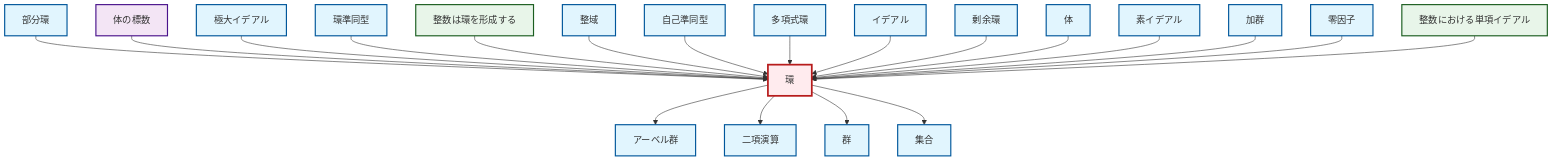 graph TD
    classDef definition fill:#e1f5fe,stroke:#01579b,stroke-width:2px
    classDef theorem fill:#f3e5f5,stroke:#4a148c,stroke-width:2px
    classDef axiom fill:#fff3e0,stroke:#e65100,stroke-width:2px
    classDef example fill:#e8f5e9,stroke:#1b5e20,stroke-width:2px
    classDef current fill:#ffebee,stroke:#b71c1c,stroke-width:3px
    def-ring["環"]:::definition
    def-subring["部分環"]:::definition
    def-set["集合"]:::definition
    thm-field-characteristic["体の標数"]:::theorem
    def-ideal["イデアル"]:::definition
    def-ring-homomorphism["環準同型"]:::definition
    def-zero-divisor["零因子"]:::definition
    def-prime-ideal["素イデアル"]:::definition
    def-maximal-ideal["極大イデアル"]:::definition
    def-integral-domain["整域"]:::definition
    def-module["加群"]:::definition
    def-polynomial-ring["多項式環"]:::definition
    def-quotient-ring["剰余環"]:::definition
    def-field["体"]:::definition
    def-group["群"]:::definition
    def-endomorphism["自己準同型"]:::definition
    ex-principal-ideal["整数における単項イデアル"]:::example
    ex-integers-ring["整数は環を形成する"]:::example
    def-abelian-group["アーベル群"]:::definition
    def-binary-operation["二項演算"]:::definition
    def-subring --> def-ring
    thm-field-characteristic --> def-ring
    def-ring --> def-abelian-group
    def-maximal-ideal --> def-ring
    def-ring-homomorphism --> def-ring
    def-ring --> def-binary-operation
    ex-integers-ring --> def-ring
    def-integral-domain --> def-ring
    def-endomorphism --> def-ring
    def-polynomial-ring --> def-ring
    def-ring --> def-group
    def-ideal --> def-ring
    def-quotient-ring --> def-ring
    def-ring --> def-set
    def-field --> def-ring
    def-prime-ideal --> def-ring
    def-module --> def-ring
    def-zero-divisor --> def-ring
    ex-principal-ideal --> def-ring
    class def-ring current